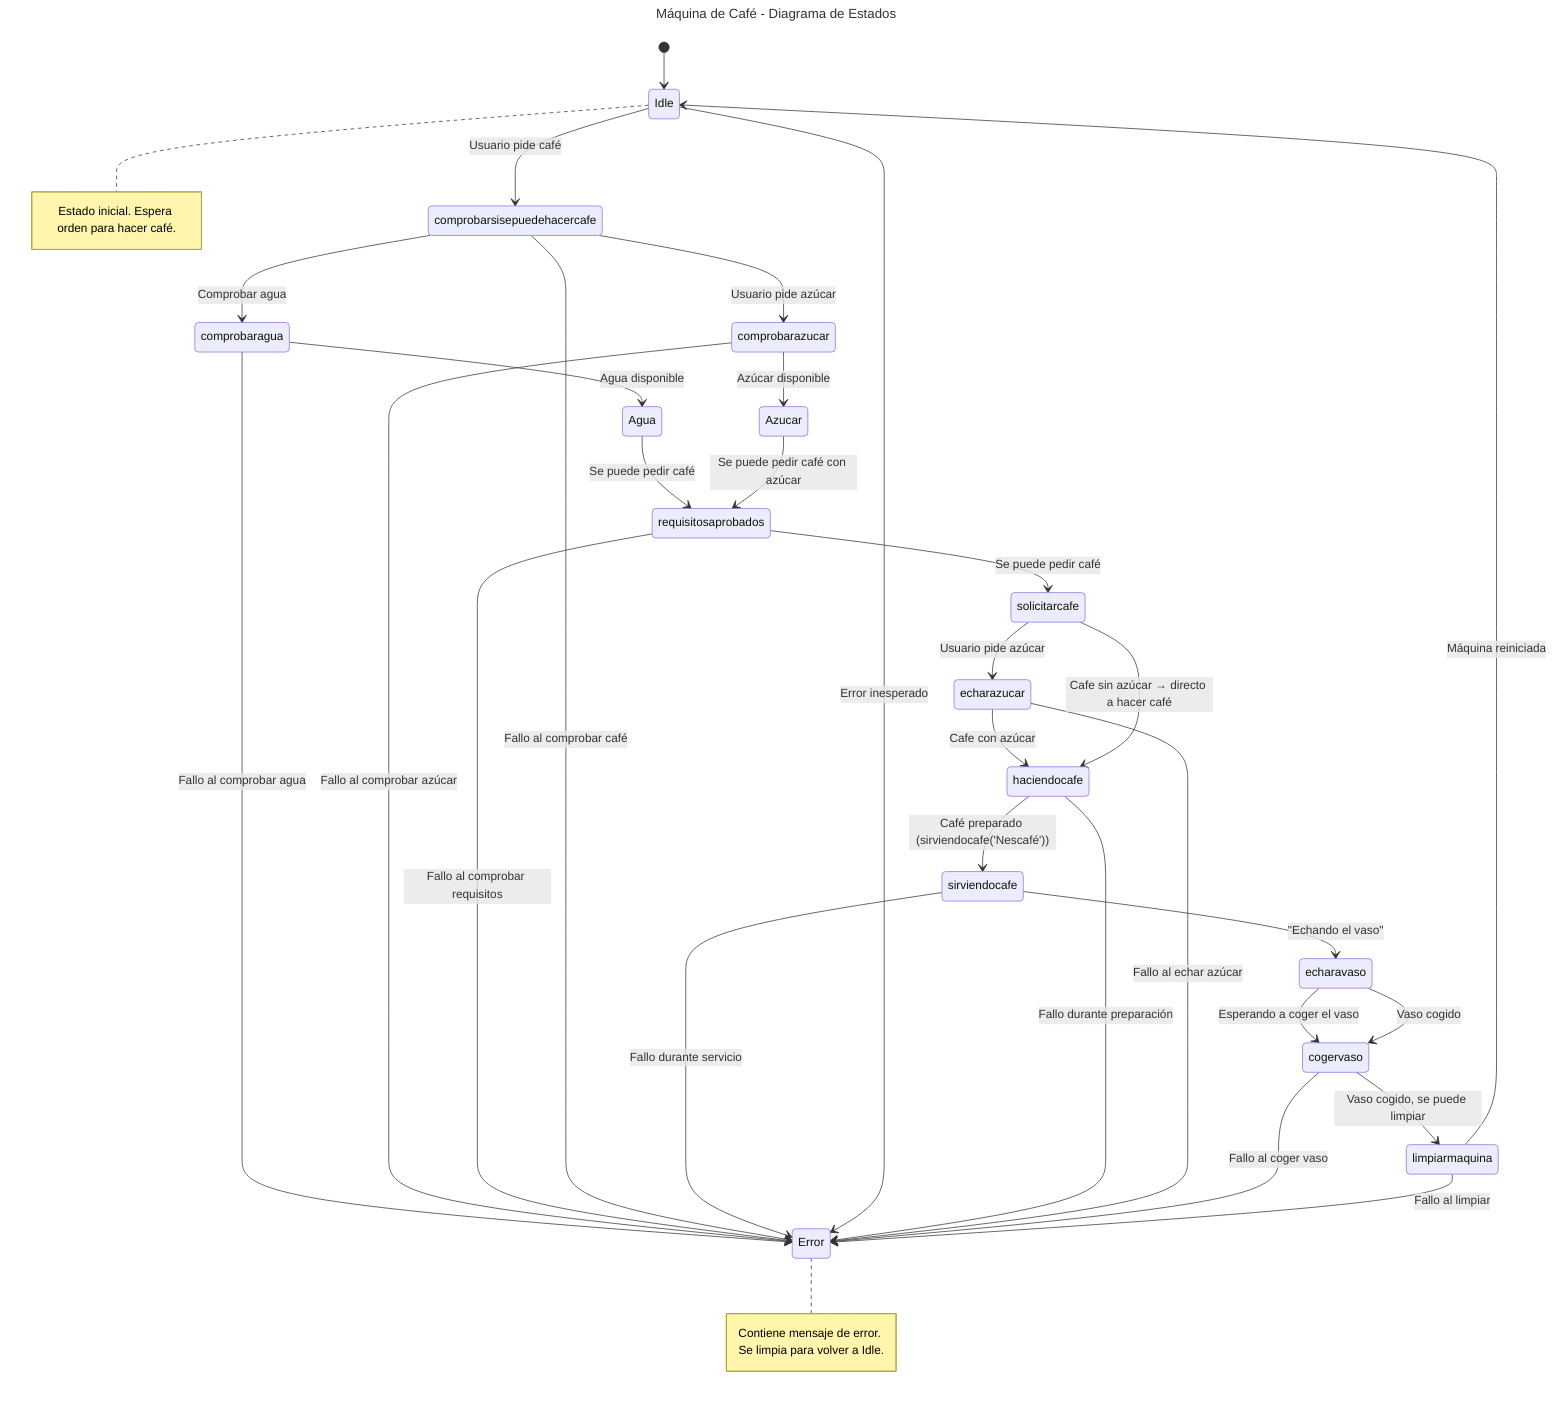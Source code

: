 ---
title: Máquina de Café - Diagrama de Estados
---
stateDiagram-v2
[*] --> Idle
Idle --> comprobarsisepuedehacercafe: Usuario pide café

comprobarsisepuedehacercafe --> comprobaragua: Comprobar agua
comprobaragua --> Agua: Agua disponible
Agua --> requisitosaprobados: Se puede pedir café
comprobaragua --> Error: Fallo al comprobar agua

comprobarsisepuedehacercafe --> comprobarazucar : Usuario pide azúcar
comprobarazucar --> Azucar: Azúcar disponible
comprobarazucar --> Error : Fallo al comprobar azúcar
Azucar --> requisitosaprobados: Se puede pedir café con azúcar

requisitosaprobados --> solicitarcafe: Se puede pedir café
requisitosaprobados --> Error: Fallo al comprobar requisitos

comprobarsisepuedehacercafe --> Error: Fallo al comprobar café
solicitarcafe --> echarazucar: Usuario pide azúcar
echarazucar --> haciendocafe: Cafe con azúcar

solicitarcafe --> haciendocafe: Cafe sin azúcar → directo a hacer café
haciendocafe --> sirviendocafe: Café preparado (sirviendocafe('Nescafé'))
sirviendocafe --> Error: Fallo durante servicio
Idle --> Error: Error inesperado
haciendocafe --> Error: Fallo durante preparación
echarazucar --> Error: Fallo al echar azúcar
sirviendocafe --> echaravaso: "Echando el vaso"
echaravaso --> cogervaso: Esperando a coger el vaso
cogervaso --> Error: Fallo al coger vaso
echaravaso --> cogervaso: Vaso cogido
cogervaso --> limpiarmaquina:  Vaso cogido, se puede limpiar
limpiarmaquina --> Idle: Máquina reiniciada
limpiarmaquina --> Error: Fallo al limpiar
note right of Idle: Estado inicial. Espera orden para hacer café.
note right of Error: Contiene mensaje de error. Se limpia para volver a Idle.